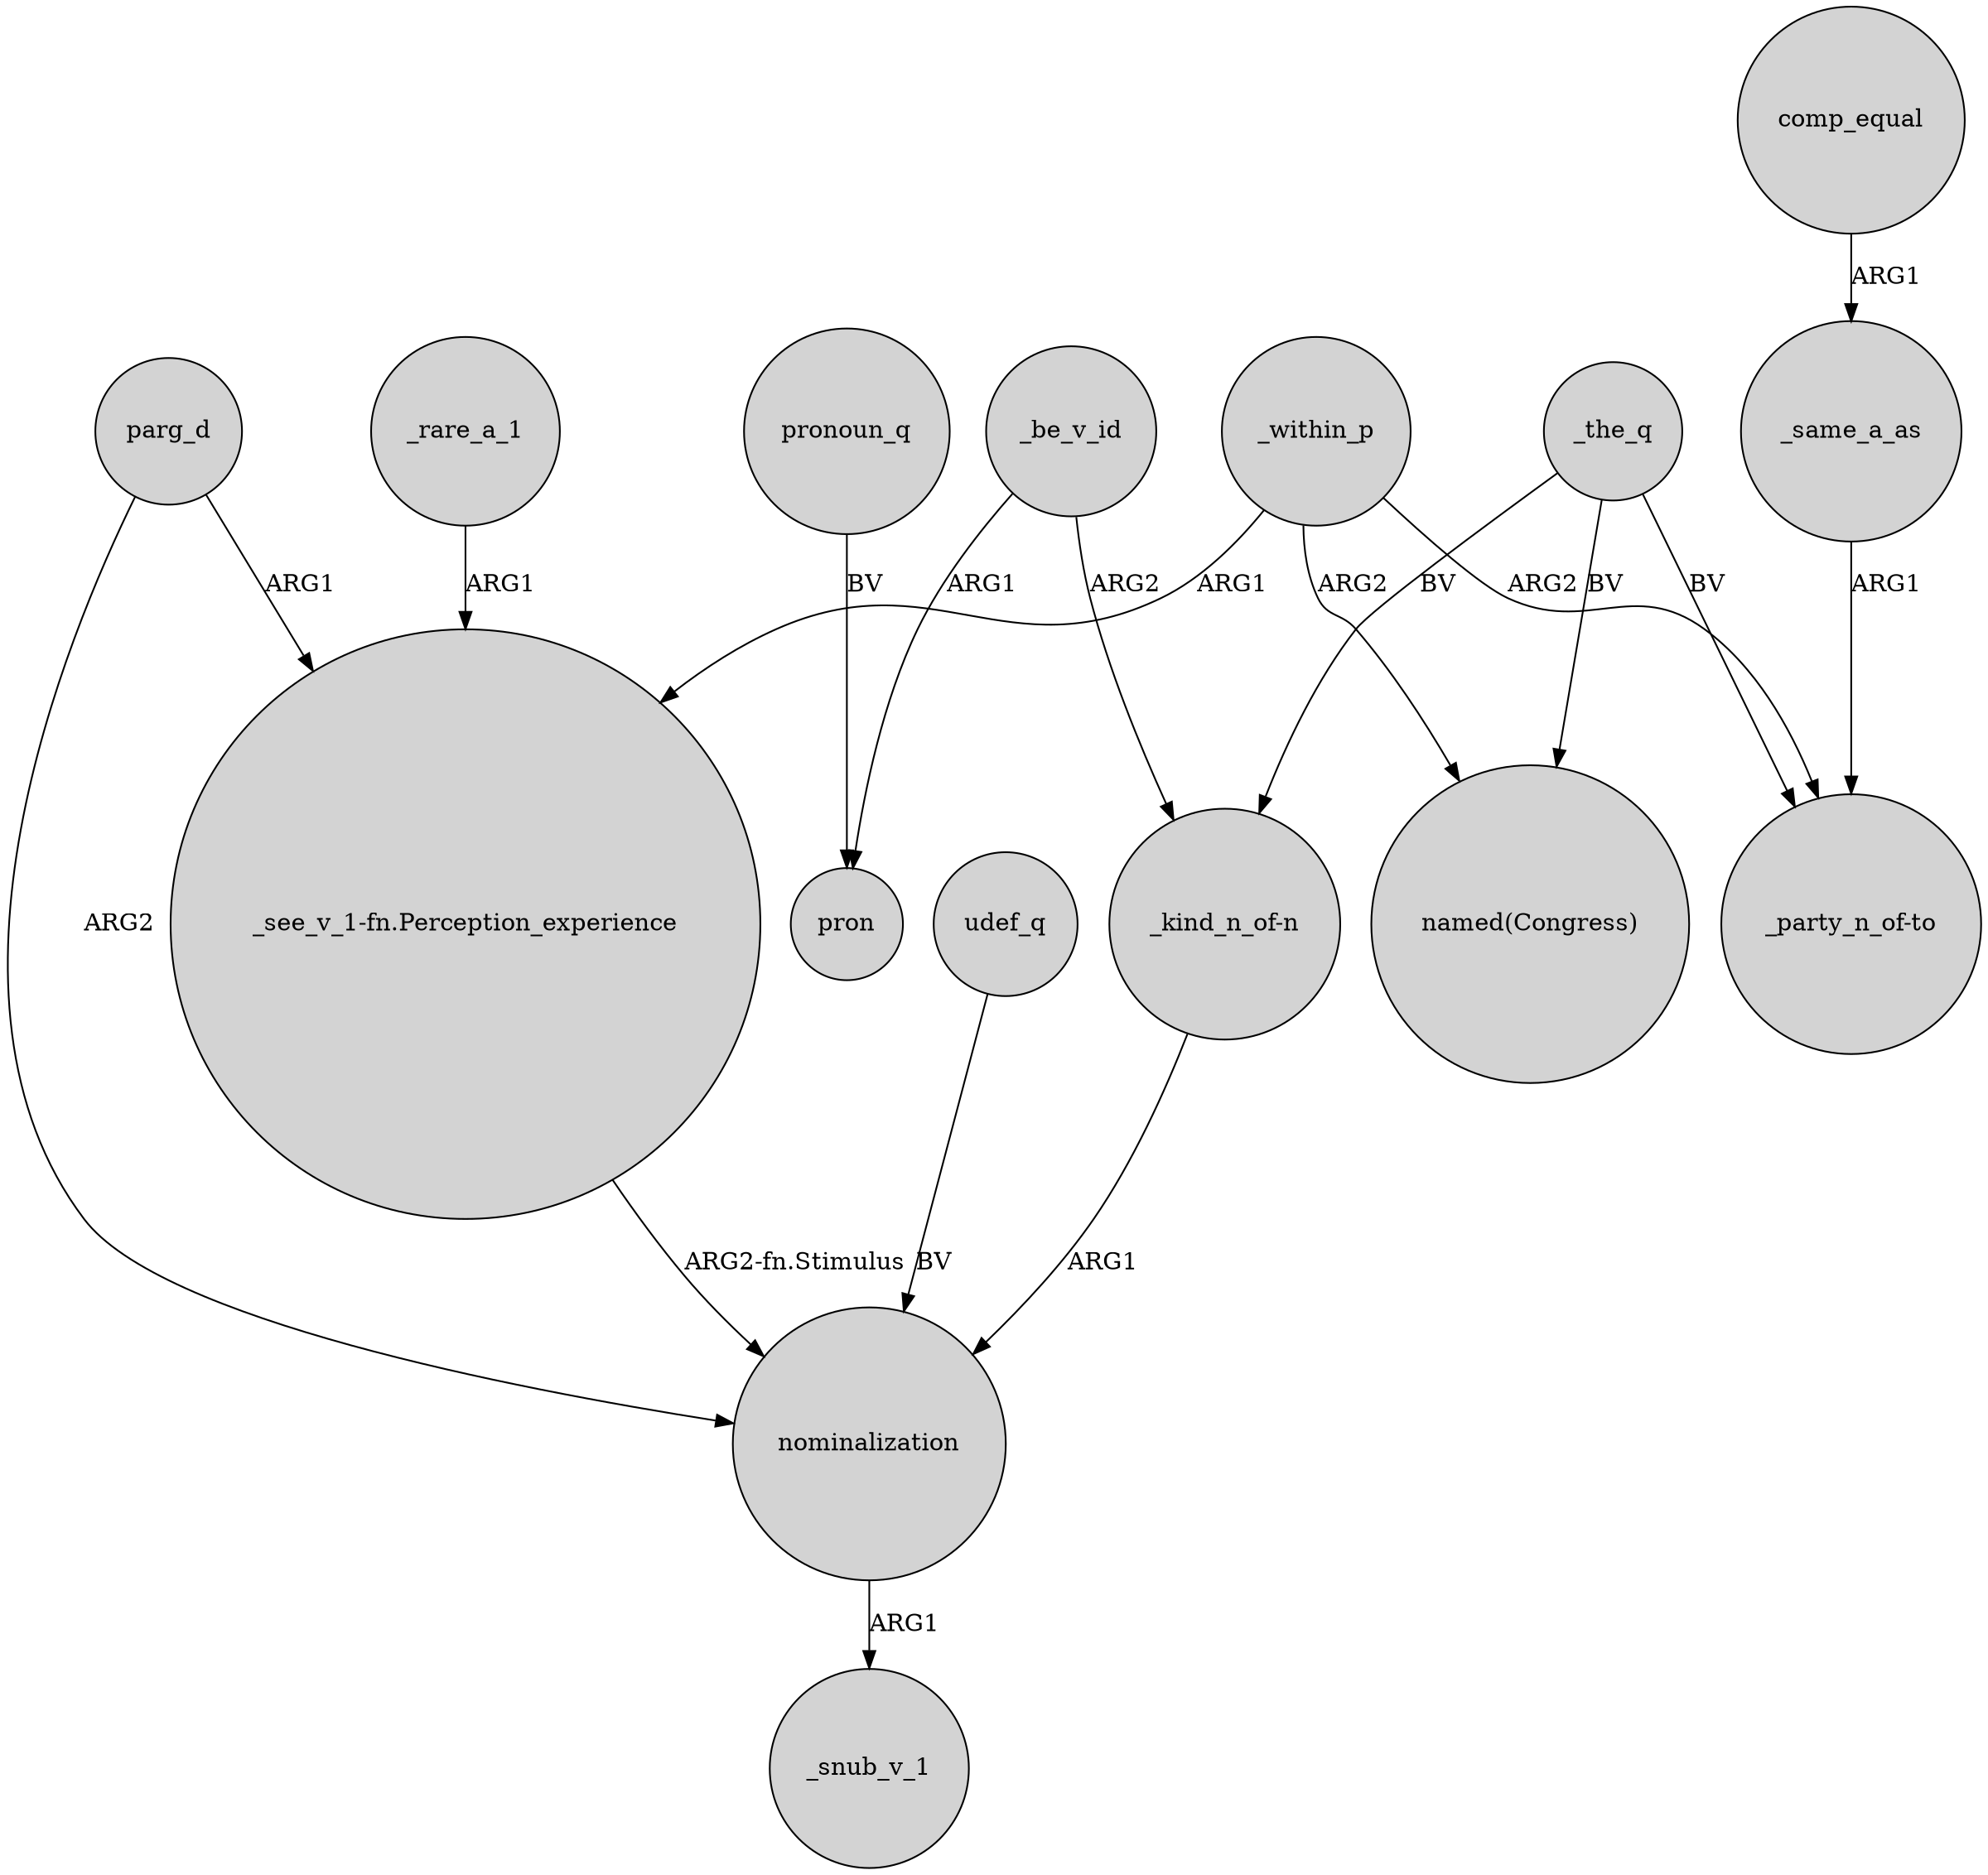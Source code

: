 digraph {
	node [shape=circle style=filled]
	_be_v_id -> "_kind_n_of-n" [label=ARG2]
	_within_p -> "_party_n_of-to" [label=ARG2]
	"_see_v_1-fn.Perception_experience" -> nominalization [label="ARG2-fn.Stimulus"]
	comp_equal -> _same_a_as [label=ARG1]
	parg_d -> nominalization [label=ARG2]
	"_kind_n_of-n" -> nominalization [label=ARG1]
	_same_a_as -> "_party_n_of-to" [label=ARG1]
	_be_v_id -> pron [label=ARG1]
	nominalization -> _snub_v_1 [label=ARG1]
	_rare_a_1 -> "_see_v_1-fn.Perception_experience" [label=ARG1]
	parg_d -> "_see_v_1-fn.Perception_experience" [label=ARG1]
	_within_p -> "named(Congress)" [label=ARG2]
	_the_q -> "_party_n_of-to" [label=BV]
	_the_q -> "named(Congress)" [label=BV]
	udef_q -> nominalization [label=BV]
	_the_q -> "_kind_n_of-n" [label=BV]
	_within_p -> "_see_v_1-fn.Perception_experience" [label=ARG1]
	pronoun_q -> pron [label=BV]
}
